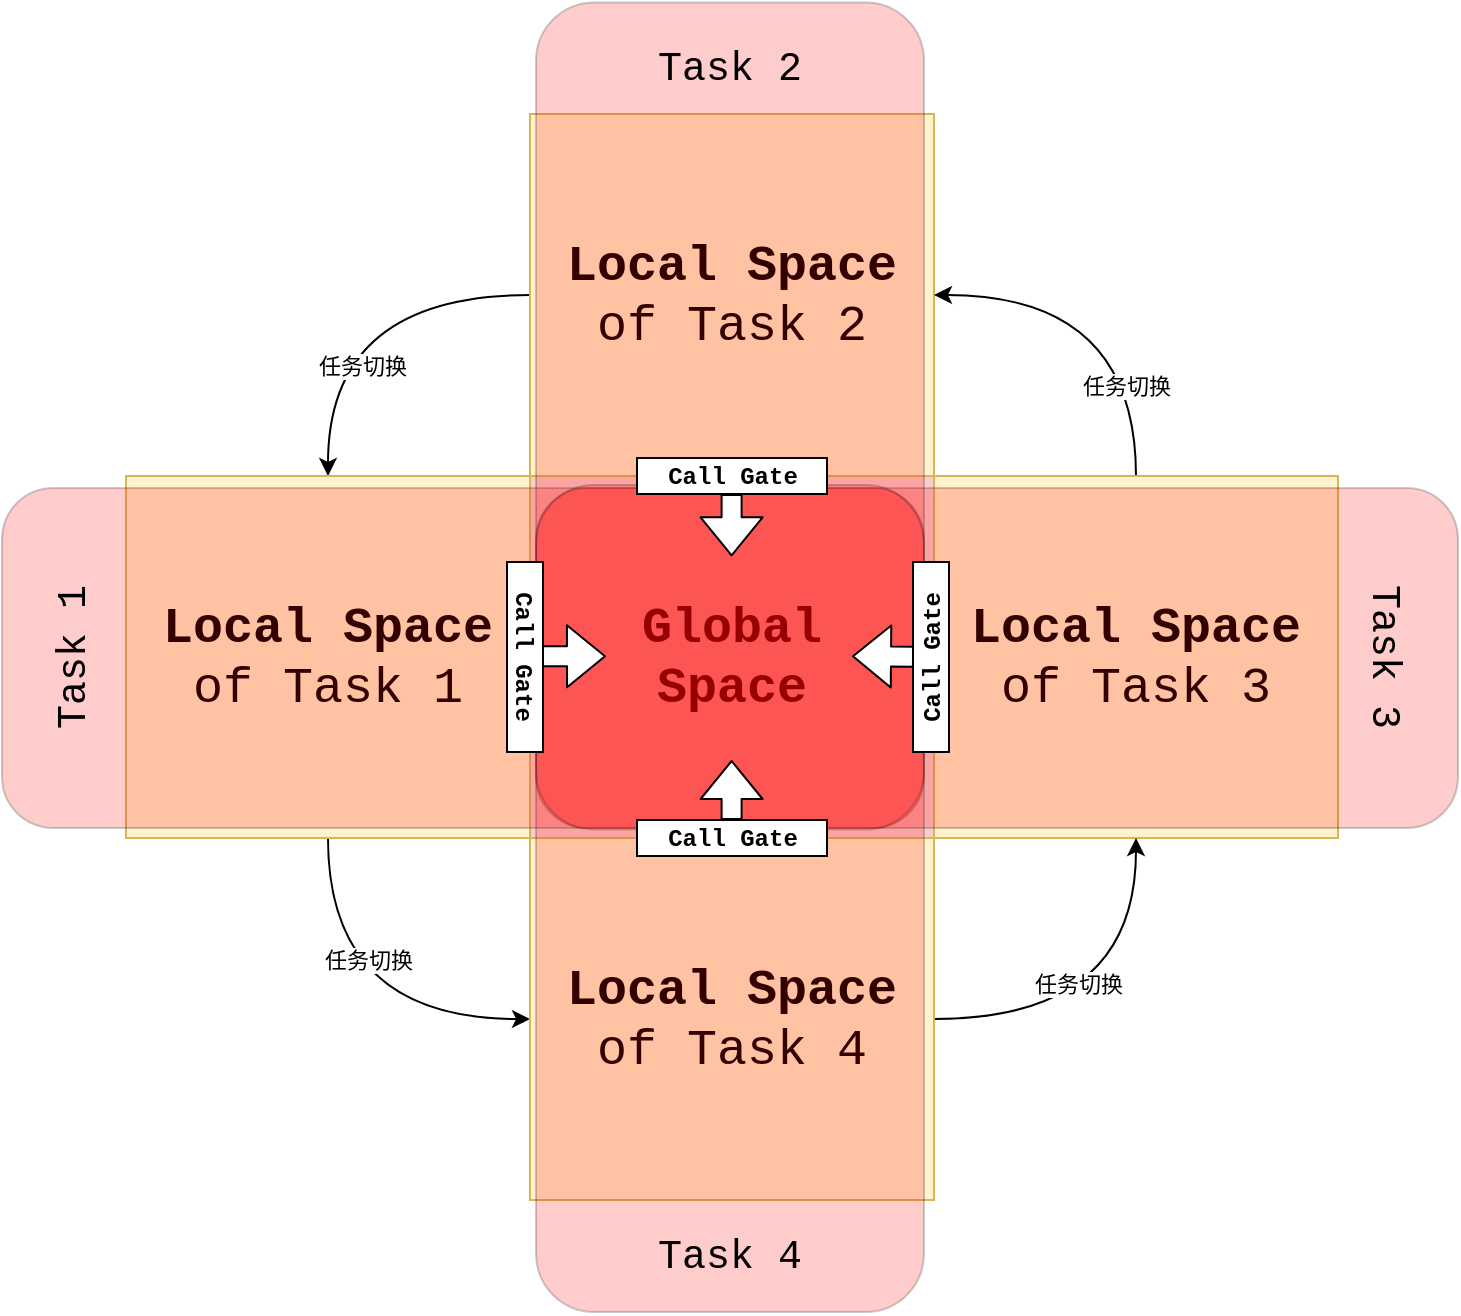 <mxfile version="14.4.3" type="device"><diagram id="GPVxw6Evg4ZAgz81RVmm" name="第 1 页"><mxGraphModel dx="1506" dy="1234" grid="0" gridSize="10" guides="1" tooltips="1" connect="1" arrows="1" fold="1" page="0" pageScale="1" pageWidth="827" pageHeight="1169" math="0" shadow="0"><root><mxCell id="0"/><mxCell id="1" parent="0"/><mxCell id="3ffZhxagnjVl3GdZJ7Rd-2" value="&lt;font face=&quot;Courier New&quot; style=&quot;font-size: 25px&quot;&gt;&lt;b&gt;Global&lt;br&gt;Space&lt;/b&gt;&lt;/font&gt;" style="rounded=0;whiteSpace=wrap;html=1;fillColor=#f8cecc;strokeColor=#b85450;" parent="1" vertex="1"><mxGeometry x="160" y="190" width="202" height="181" as="geometry"/></mxCell><mxCell id="knaXBJ4iRuQP5XZhP8Q8-18" style="edgeStyle=orthogonalEdgeStyle;curved=1;rounded=0;orthogonalLoop=1;jettySize=auto;html=1;entryX=0.5;entryY=0;entryDx=0;entryDy=0;fillColor=#ffffff;exitX=0;exitY=0.5;exitDx=0;exitDy=0;" parent="1" source="knaXBJ4iRuQP5XZhP8Q8-1" target="knaXBJ4iRuQP5XZhP8Q8-2" edge="1"><mxGeometry relative="1" as="geometry"/></mxCell><mxCell id="knaXBJ4iRuQP5XZhP8Q8-21" value="任务切换" style="edgeLabel;html=1;align=center;verticalAlign=middle;resizable=0;points=[];" parent="knaXBJ4iRuQP5XZhP8Q8-18" vertex="1" connectable="0"><mxGeometry x="0.426" y="17" relative="1" as="geometry"><mxPoint as="offset"/></mxGeometry></mxCell><mxCell id="knaXBJ4iRuQP5XZhP8Q8-1" value="&lt;span style=&quot;font-family: &amp;#34;courier new&amp;#34; ; font-size: 25px&quot;&gt;&lt;b&gt;Local Space&lt;/b&gt; of Task 2&lt;/span&gt;" style="rounded=0;whiteSpace=wrap;html=1;fillColor=#fff2cc;strokeColor=#d6b656;" parent="1" vertex="1"><mxGeometry x="160" y="9" width="202" height="181" as="geometry"/></mxCell><mxCell id="knaXBJ4iRuQP5XZhP8Q8-14" style="edgeStyle=orthogonalEdgeStyle;rounded=0;orthogonalLoop=1;jettySize=auto;html=1;entryX=0;entryY=0.5;entryDx=0;entryDy=0;fillColor=#ffffff;curved=1;" parent="1" source="knaXBJ4iRuQP5XZhP8Q8-2" target="knaXBJ4iRuQP5XZhP8Q8-4" edge="1"><mxGeometry relative="1" as="geometry"/></mxCell><mxCell id="knaXBJ4iRuQP5XZhP8Q8-15" value="任务切换" style="edgeLabel;html=1;align=center;verticalAlign=middle;resizable=0;points=[];" parent="knaXBJ4iRuQP5XZhP8Q8-14" vertex="1" connectable="0"><mxGeometry x="0.457" y="6" relative="1" as="geometry"><mxPoint x="-29.67" y="-23.5" as="offset"/></mxGeometry></mxCell><mxCell id="knaXBJ4iRuQP5XZhP8Q8-2" value="&lt;span style=&quot;font-family: &amp;#34;courier new&amp;#34; ; font-size: 25px&quot;&gt;&lt;b&gt;Local Space&lt;/b&gt; of Task 1&lt;/span&gt;" style="rounded=0;whiteSpace=wrap;html=1;fillColor=#fff2cc;strokeColor=#d6b656;" parent="1" vertex="1"><mxGeometry x="-42" y="190" width="202" height="181" as="geometry"/></mxCell><mxCell id="knaXBJ4iRuQP5XZhP8Q8-17" style="edgeStyle=orthogonalEdgeStyle;curved=1;rounded=0;orthogonalLoop=1;jettySize=auto;html=1;entryX=1;entryY=0.5;entryDx=0;entryDy=0;fillColor=#ffffff;" parent="1" source="knaXBJ4iRuQP5XZhP8Q8-3" target="knaXBJ4iRuQP5XZhP8Q8-1" edge="1"><mxGeometry relative="1" as="geometry"/></mxCell><mxCell id="knaXBJ4iRuQP5XZhP8Q8-20" value="任务切换" style="edgeLabel;html=1;align=center;verticalAlign=middle;resizable=0;points=[];" parent="knaXBJ4iRuQP5XZhP8Q8-17" vertex="1" connectable="0"><mxGeometry x="-0.53" y="5" relative="1" as="geometry"><mxPoint as="offset"/></mxGeometry></mxCell><mxCell id="knaXBJ4iRuQP5XZhP8Q8-3" value="&lt;span style=&quot;font-family: &amp;#34;courier new&amp;#34; ; font-size: 25px&quot;&gt;&lt;b&gt;Local Space&lt;/b&gt; of Task 3&lt;/span&gt;" style="rounded=0;whiteSpace=wrap;html=1;fillColor=#fff2cc;strokeColor=#d6b656;" parent="1" vertex="1"><mxGeometry x="362" y="190" width="202" height="181" as="geometry"/></mxCell><mxCell id="knaXBJ4iRuQP5XZhP8Q8-16" style="edgeStyle=orthogonalEdgeStyle;curved=1;rounded=0;orthogonalLoop=1;jettySize=auto;html=1;entryX=0.5;entryY=1;entryDx=0;entryDy=0;fillColor=#ffffff;exitX=1;exitY=0.5;exitDx=0;exitDy=0;" parent="1" source="knaXBJ4iRuQP5XZhP8Q8-4" target="knaXBJ4iRuQP5XZhP8Q8-3" edge="1"><mxGeometry relative="1" as="geometry"/></mxCell><mxCell id="knaXBJ4iRuQP5XZhP8Q8-19" value="任务切换" style="edgeLabel;html=1;align=center;verticalAlign=middle;resizable=0;points=[];" parent="knaXBJ4iRuQP5XZhP8Q8-16" vertex="1" connectable="0"><mxGeometry x="-0.25" y="18" relative="1" as="geometry"><mxPoint as="offset"/></mxGeometry></mxCell><mxCell id="knaXBJ4iRuQP5XZhP8Q8-4" value="&lt;span style=&quot;font-family: &amp;#34;courier new&amp;#34; ; font-size: 25px&quot;&gt;&lt;b&gt;Local Space&lt;/b&gt; of Task 4&lt;/span&gt;" style="rounded=0;whiteSpace=wrap;html=1;fillColor=#fff2cc;strokeColor=#d6b656;" parent="1" vertex="1"><mxGeometry x="160" y="371" width="202" height="181" as="geometry"/></mxCell><mxCell id="u0Ktl-EJjtF0g34mOi2I-1" value="" style="rounded=1;whiteSpace=wrap;html=1;opacity=20;fillColor=#FF0000;" vertex="1" parent="1"><mxGeometry x="-104" y="196" width="461" height="170" as="geometry"/></mxCell><mxCell id="u0Ktl-EJjtF0g34mOi2I-6" value="" style="rounded=1;whiteSpace=wrap;html=1;opacity=20;fillColor=#FF0000;" vertex="1" parent="1"><mxGeometry x="163" y="196" width="461" height="170" as="geometry"/></mxCell><mxCell id="u0Ktl-EJjtF0g34mOi2I-8" value="" style="rounded=1;whiteSpace=wrap;html=1;opacity=20;fillColor=#FF0000;rotation=-90;" vertex="1" parent="1"><mxGeometry x="53.25" y="63" width="413.5" height="194" as="geometry"/></mxCell><mxCell id="u0Ktl-EJjtF0g34mOi2I-3" value="&lt;font style=&quot;font-size: 20px&quot; face=&quot;Courier New&quot;&gt;Task 3&lt;/font&gt;" style="text;html=1;strokeColor=none;fillColor=none;align=center;verticalAlign=middle;whiteSpace=wrap;rounded=0;opacity=20;rotation=90;" vertex="1" parent="1"><mxGeometry x="549" y="270.5" width="78" height="20" as="geometry"/></mxCell><mxCell id="u0Ktl-EJjtF0g34mOi2I-9" value="&lt;font style=&quot;font-size: 20px&quot; face=&quot;Courier New&quot;&gt;Task 2&lt;/font&gt;" style="text;html=1;strokeColor=none;fillColor=none;align=center;verticalAlign=middle;whiteSpace=wrap;rounded=0;opacity=20;rotation=0;" vertex="1" parent="1"><mxGeometry x="221" y="-24" width="78" height="20" as="geometry"/></mxCell><mxCell id="u0Ktl-EJjtF0g34mOi2I-2" value="&lt;font style=&quot;font-size: 20px&quot; face=&quot;Courier New&quot;&gt;Task 1&lt;/font&gt;" style="text;html=1;strokeColor=none;fillColor=none;align=center;verticalAlign=middle;whiteSpace=wrap;rounded=0;opacity=20;rotation=-90;" vertex="1" parent="1"><mxGeometry x="-108" y="270.5" width="78" height="20" as="geometry"/></mxCell><mxCell id="u0Ktl-EJjtF0g34mOi2I-10" value="" style="rounded=1;whiteSpace=wrap;html=1;opacity=20;fillColor=#FF0000;rotation=-90;" vertex="1" parent="1"><mxGeometry x="53.25" y="304.25" width="413.5" height="194" as="geometry"/></mxCell><mxCell id="knaXBJ4iRuQP5XZhP8Q8-26" value="&lt;b&gt;&lt;font face=&quot;Courier New&quot;&gt;Call Gate&lt;/font&gt;&lt;/b&gt;" style="rounded=0;whiteSpace=wrap;html=1;rotation=0;" parent="1" vertex="1"><mxGeometry x="213.5" y="181" width="95" height="18" as="geometry"/></mxCell><mxCell id="knaXBJ4iRuQP5XZhP8Q8-28" value="&lt;b&gt;&lt;font face=&quot;Courier New&quot;&gt;Call Gate&lt;/font&gt;&lt;/b&gt;" style="rounded=0;whiteSpace=wrap;html=1;rotation=0;" parent="1" vertex="1"><mxGeometry x="213.5" y="362" width="95" height="18" as="geometry"/></mxCell><mxCell id="knaXBJ4iRuQP5XZhP8Q8-29" value="" style="shape=flexArrow;endArrow=classic;html=1;fillColor=#ffffff;" parent="1" edge="1"><mxGeometry width="50" height="50" relative="1" as="geometry"><mxPoint x="260.8" y="362.0" as="sourcePoint"/><mxPoint x="260.8" y="332" as="targetPoint"/></mxGeometry></mxCell><mxCell id="knaXBJ4iRuQP5XZhP8Q8-27" value="" style="shape=flexArrow;endArrow=classic;html=1;fillColor=#ffffff;" parent="1" edge="1"><mxGeometry width="50" height="50" relative="1" as="geometry"><mxPoint x="260.8" y="199.0" as="sourcePoint"/><mxPoint x="260.8" y="230.17" as="targetPoint"/></mxGeometry></mxCell><mxCell id="knaXBJ4iRuQP5XZhP8Q8-5" value="&lt;b&gt;&lt;font face=&quot;Courier New&quot;&gt;Call Gate&lt;/font&gt;&lt;/b&gt;" style="rounded=0;whiteSpace=wrap;html=1;rotation=90;" parent="1" vertex="1"><mxGeometry x="110" y="271.5" width="95" height="18" as="geometry"/></mxCell><mxCell id="knaXBJ4iRuQP5XZhP8Q8-23" value="" style="shape=flexArrow;endArrow=classic;html=1;fillColor=#ffffff;" parent="1" edge="1"><mxGeometry width="50" height="50" relative="1" as="geometry"><mxPoint x="166" y="280.16" as="sourcePoint"/><mxPoint x="198" y="280.08" as="targetPoint"/></mxGeometry></mxCell><mxCell id="knaXBJ4iRuQP5XZhP8Q8-24" value="" style="shape=flexArrow;endArrow=classic;html=1;fillColor=#ffffff;" parent="1" edge="1"><mxGeometry width="50" height="50" relative="1" as="geometry"><mxPoint x="352" y="280.33" as="sourcePoint"/><mxPoint x="321" y="280.08" as="targetPoint"/></mxGeometry></mxCell><mxCell id="knaXBJ4iRuQP5XZhP8Q8-25" value="&lt;b&gt;&lt;font face=&quot;Courier New&quot;&gt;Call Gate&lt;/font&gt;&lt;/b&gt;" style="rounded=0;whiteSpace=wrap;html=1;rotation=-90;" parent="1" vertex="1"><mxGeometry x="313" y="271.5" width="95" height="18" as="geometry"/></mxCell><mxCell id="u0Ktl-EJjtF0g34mOi2I-11" value="&lt;font style=&quot;font-size: 20px&quot; face=&quot;Courier New&quot;&gt;Task 4&lt;/font&gt;" style="text;html=1;strokeColor=none;fillColor=none;align=center;verticalAlign=middle;whiteSpace=wrap;rounded=0;opacity=20;rotation=0;" vertex="1" parent="1"><mxGeometry x="221" y="570" width="78" height="20" as="geometry"/></mxCell></root></mxGraphModel></diagram></mxfile>